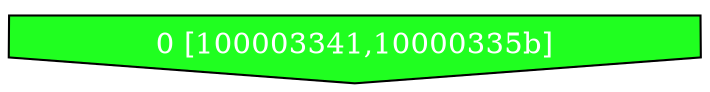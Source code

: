 diGraph hexdump{
	hexdump_0  [style=filled fillcolor="#20FF20" fontcolor="#ffffff" shape=invhouse label="0 [100003341,10000335b]"]


}